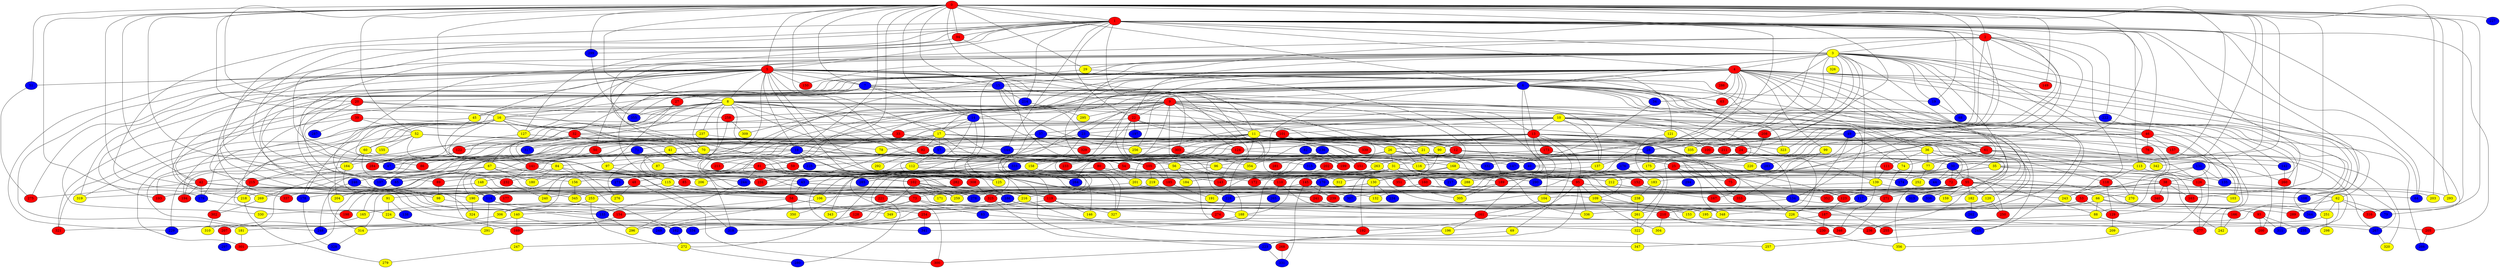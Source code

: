 graph {
0 [style = filled fillcolor = red];
1 [style = filled fillcolor = red];
2 [style = filled fillcolor = red];
3 [style = filled fillcolor = yellow];
4 [style = filled fillcolor = red];
5 [style = filled fillcolor = red];
6 [style = filled fillcolor = blue];
7 [style = filled fillcolor = blue];
8 [style = filled fillcolor = yellow];
9 [style = filled fillcolor = red];
10 [style = filled fillcolor = yellow];
11 [style = filled fillcolor = yellow];
12 [style = filled fillcolor = red];
13 [style = filled fillcolor = red];
14 [style = filled fillcolor = blue];
15 [style = filled fillcolor = blue];
16 [style = filled fillcolor = yellow];
17 [style = filled fillcolor = yellow];
18 [style = filled fillcolor = blue];
19 [style = filled fillcolor = blue];
20 [style = filled fillcolor = red];
21 [style = filled fillcolor = yellow];
22 [style = filled fillcolor = red];
23 [style = filled fillcolor = blue];
24 [style = filled fillcolor = red];
25 [style = filled fillcolor = red];
26 [style = filled fillcolor = yellow];
27 [style = filled fillcolor = red];
28 [style = filled fillcolor = blue];
29 [style = filled fillcolor = yellow];
30 [style = filled fillcolor = blue];
31 [style = filled fillcolor = yellow];
32 [style = filled fillcolor = red];
33 [style = filled fillcolor = red];
34 [style = filled fillcolor = blue];
35 [style = filled fillcolor = yellow];
36 [style = filled fillcolor = yellow];
37 [style = filled fillcolor = blue];
38 [style = filled fillcolor = red];
39 [style = filled fillcolor = red];
40 [style = filled fillcolor = blue];
41 [style = filled fillcolor = yellow];
42 [style = filled fillcolor = red];
43 [style = filled fillcolor = blue];
44 [style = filled fillcolor = blue];
45 [style = filled fillcolor = yellow];
46 [style = filled fillcolor = red];
47 [style = filled fillcolor = blue];
48 [style = filled fillcolor = red];
49 [style = filled fillcolor = blue];
50 [style = filled fillcolor = red];
51 [style = filled fillcolor = blue];
52 [style = filled fillcolor = yellow];
53 [style = filled fillcolor = red];
54 [style = filled fillcolor = red];
55 [style = filled fillcolor = red];
56 [style = filled fillcolor = yellow];
57 [style = filled fillcolor = blue];
58 [style = filled fillcolor = red];
59 [style = filled fillcolor = red];
60 [style = filled fillcolor = yellow];
61 [style = filled fillcolor = red];
62 [style = filled fillcolor = yellow];
63 [style = filled fillcolor = red];
64 [style = filled fillcolor = blue];
65 [style = filled fillcolor = blue];
66 [style = filled fillcolor = yellow];
67 [style = filled fillcolor = yellow];
68 [style = filled fillcolor = blue];
69 [style = filled fillcolor = yellow];
70 [style = filled fillcolor = yellow];
71 [style = filled fillcolor = blue];
72 [style = filled fillcolor = red];
73 [style = filled fillcolor = red];
74 [style = filled fillcolor = yellow];
75 [style = filled fillcolor = red];
76 [style = filled fillcolor = red];
77 [style = filled fillcolor = yellow];
78 [style = filled fillcolor = yellow];
79 [style = filled fillcolor = blue];
80 [style = filled fillcolor = red];
81 [style = filled fillcolor = red];
82 [style = filled fillcolor = blue];
83 [style = filled fillcolor = blue];
84 [style = filled fillcolor = yellow];
85 [style = filled fillcolor = red];
86 [style = filled fillcolor = red];
87 [style = filled fillcolor = yellow];
88 [style = filled fillcolor = yellow];
89 [style = filled fillcolor = red];
90 [style = filled fillcolor = yellow];
91 [style = filled fillcolor = yellow];
92 [style = filled fillcolor = red];
93 [style = filled fillcolor = red];
94 [style = filled fillcolor = red];
95 [style = filled fillcolor = red];
96 [style = filled fillcolor = yellow];
97 [style = filled fillcolor = yellow];
98 [style = filled fillcolor = yellow];
99 [style = filled fillcolor = yellow];
100 [style = filled fillcolor = red];
101 [style = filled fillcolor = red];
102 [style = filled fillcolor = red];
103 [style = filled fillcolor = yellow];
104 [style = filled fillcolor = yellow];
105 [style = filled fillcolor = red];
106 [style = filled fillcolor = yellow];
107 [style = filled fillcolor = blue];
108 [style = filled fillcolor = blue];
109 [style = filled fillcolor = yellow];
110 [style = filled fillcolor = red];
111 [style = filled fillcolor = red];
112 [style = filled fillcolor = yellow];
113 [style = filled fillcolor = yellow];
114 [style = filled fillcolor = blue];
115 [style = filled fillcolor = yellow];
116 [style = filled fillcolor = yellow];
117 [style = filled fillcolor = blue];
118 [style = filled fillcolor = red];
119 [style = filled fillcolor = red];
120 [style = filled fillcolor = yellow];
121 [style = filled fillcolor = yellow];
122 [style = filled fillcolor = red];
123 [style = filled fillcolor = red];
124 [style = filled fillcolor = red];
125 [style = filled fillcolor = yellow];
126 [style = filled fillcolor = red];
127 [style = filled fillcolor = yellow];
128 [style = filled fillcolor = red];
129 [style = filled fillcolor = red];
130 [style = filled fillcolor = yellow];
131 [style = filled fillcolor = blue];
132 [style = filled fillcolor = yellow];
133 [style = filled fillcolor = blue];
134 [style = filled fillcolor = blue];
135 [style = filled fillcolor = blue];
136 [style = filled fillcolor = blue];
137 [style = filled fillcolor = yellow];
138 [style = filled fillcolor = blue];
139 [style = filled fillcolor = yellow];
140 [style = filled fillcolor = yellow];
141 [style = filled fillcolor = red];
142 [style = filled fillcolor = blue];
143 [style = filled fillcolor = red];
144 [style = filled fillcolor = blue];
145 [style = filled fillcolor = red];
146 [style = filled fillcolor = yellow];
147 [style = filled fillcolor = blue];
148 [style = filled fillcolor = yellow];
149 [style = filled fillcolor = red];
150 [style = filled fillcolor = red];
151 [style = filled fillcolor = red];
152 [style = filled fillcolor = red];
153 [style = filled fillcolor = yellow];
154 [style = filled fillcolor = red];
155 [style = filled fillcolor = yellow];
156 [style = filled fillcolor = yellow];
157 [style = filled fillcolor = red];
158 [style = filled fillcolor = yellow];
159 [style = filled fillcolor = yellow];
160 [style = filled fillcolor = red];
161 [style = filled fillcolor = red];
162 [style = filled fillcolor = blue];
163 [style = filled fillcolor = red];
164 [style = filled fillcolor = yellow];
165 [style = filled fillcolor = yellow];
166 [style = filled fillcolor = red];
167 [style = filled fillcolor = red];
168 [style = filled fillcolor = yellow];
169 [style = filled fillcolor = red];
170 [style = filled fillcolor = blue];
171 [style = filled fillcolor = yellow];
172 [style = filled fillcolor = red];
173 [style = filled fillcolor = red];
174 [style = filled fillcolor = blue];
175 [style = filled fillcolor = yellow];
176 [style = filled fillcolor = blue];
177 [style = filled fillcolor = red];
178 [style = filled fillcolor = blue];
179 [style = filled fillcolor = blue];
180 [style = filled fillcolor = yellow];
181 [style = filled fillcolor = yellow];
182 [style = filled fillcolor = yellow];
183 [style = filled fillcolor = yellow];
184 [style = filled fillcolor = yellow];
185 [style = filled fillcolor = red];
186 [style = filled fillcolor = blue];
187 [style = filled fillcolor = red];
188 [style = filled fillcolor = yellow];
189 [style = filled fillcolor = red];
190 [style = filled fillcolor = yellow];
191 [style = filled fillcolor = yellow];
192 [style = filled fillcolor = red];
193 [style = filled fillcolor = red];
194 [style = filled fillcolor = red];
195 [style = filled fillcolor = yellow];
196 [style = filled fillcolor = yellow];
197 [style = filled fillcolor = blue];
198 [style = filled fillcolor = red];
199 [style = filled fillcolor = red];
200 [style = filled fillcolor = red];
201 [style = filled fillcolor = yellow];
202 [style = filled fillcolor = red];
203 [style = filled fillcolor = yellow];
204 [style = filled fillcolor = yellow];
205 [style = filled fillcolor = red];
206 [style = filled fillcolor = yellow];
207 [style = filled fillcolor = red];
208 [style = filled fillcolor = red];
209 [style = filled fillcolor = yellow];
210 [style = filled fillcolor = red];
211 [style = filled fillcolor = red];
212 [style = filled fillcolor = yellow];
213 [style = filled fillcolor = red];
214 [style = filled fillcolor = blue];
215 [style = filled fillcolor = red];
216 [style = filled fillcolor = yellow];
217 [style = filled fillcolor = blue];
218 [style = filled fillcolor = yellow];
219 [style = filled fillcolor = yellow];
220 [style = filled fillcolor = yellow];
221 [style = filled fillcolor = red];
222 [style = filled fillcolor = blue];
223 [style = filled fillcolor = blue];
224 [style = filled fillcolor = yellow];
225 [style = filled fillcolor = blue];
226 [style = filled fillcolor = yellow];
227 [style = filled fillcolor = blue];
228 [style = filled fillcolor = blue];
229 [style = filled fillcolor = blue];
230 [style = filled fillcolor = red];
231 [style = filled fillcolor = red];
232 [style = filled fillcolor = red];
233 [style = filled fillcolor = red];
234 [style = filled fillcolor = blue];
235 [style = filled fillcolor = blue];
236 [style = filled fillcolor = red];
237 [style = filled fillcolor = yellow];
238 [style = filled fillcolor = yellow];
239 [style = filled fillcolor = red];
240 [style = filled fillcolor = yellow];
241 [style = filled fillcolor = red];
242 [style = filled fillcolor = yellow];
243 [style = filled fillcolor = yellow];
244 [style = filled fillcolor = blue];
245 [style = filled fillcolor = blue];
246 [style = filled fillcolor = blue];
247 [style = filled fillcolor = yellow];
248 [style = filled fillcolor = blue];
249 [style = filled fillcolor = blue];
250 [style = filled fillcolor = red];
251 [style = filled fillcolor = yellow];
252 [style = filled fillcolor = yellow];
253 [style = filled fillcolor = yellow];
254 [style = filled fillcolor = red];
255 [style = filled fillcolor = red];
256 [style = filled fillcolor = yellow];
257 [style = filled fillcolor = yellow];
258 [style = filled fillcolor = red];
259 [style = filled fillcolor = yellow];
260 [style = filled fillcolor = red];
261 [style = filled fillcolor = yellow];
262 [style = filled fillcolor = blue];
263 [style = filled fillcolor = yellow];
264 [style = filled fillcolor = blue];
265 [style = filled fillcolor = blue];
266 [style = filled fillcolor = blue];
267 [style = filled fillcolor = blue];
268 [style = filled fillcolor = red];
269 [style = filled fillcolor = yellow];
270 [style = filled fillcolor = yellow];
271 [style = filled fillcolor = red];
272 [style = filled fillcolor = yellow];
273 [style = filled fillcolor = blue];
274 [style = filled fillcolor = red];
275 [style = filled fillcolor = red];
276 [style = filled fillcolor = yellow];
277 [style = filled fillcolor = red];
278 [style = filled fillcolor = blue];
279 [style = filled fillcolor = yellow];
280 [style = filled fillcolor = blue];
281 [style = filled fillcolor = red];
282 [style = filled fillcolor = red];
283 [style = filled fillcolor = blue];
284 [style = filled fillcolor = red];
285 [style = filled fillcolor = blue];
286 [style = filled fillcolor = red];
287 [style = filled fillcolor = blue];
288 [style = filled fillcolor = yellow];
289 [style = filled fillcolor = red];
290 [style = filled fillcolor = blue];
291 [style = filled fillcolor = yellow];
292 [style = filled fillcolor = yellow];
293 [style = filled fillcolor = yellow];
294 [style = filled fillcolor = blue];
295 [style = filled fillcolor = yellow];
296 [style = filled fillcolor = yellow];
297 [style = filled fillcolor = blue];
298 [style = filled fillcolor = yellow];
299 [style = filled fillcolor = blue];
300 [style = filled fillcolor = red];
301 [style = filled fillcolor = red];
302 [style = filled fillcolor = red];
303 [style = filled fillcolor = red];
304 [style = filled fillcolor = yellow];
305 [style = filled fillcolor = yellow];
306 [style = filled fillcolor = yellow];
307 [style = filled fillcolor = blue];
308 [style = filled fillcolor = red];
309 [style = filled fillcolor = yellow];
310 [style = filled fillcolor = yellow];
311 [style = filled fillcolor = blue];
312 [style = filled fillcolor = yellow];
313 [style = filled fillcolor = blue];
314 [style = filled fillcolor = yellow];
315 [style = filled fillcolor = blue];
316 [style = filled fillcolor = red];
317 [style = filled fillcolor = blue];
318 [style = filled fillcolor = blue];
319 [style = filled fillcolor = yellow];
320 [style = filled fillcolor = yellow];
321 [style = filled fillcolor = red];
322 [style = filled fillcolor = yellow];
323 [style = filled fillcolor = yellow];
324 [style = filled fillcolor = yellow];
325 [style = filled fillcolor = red];
326 [style = filled fillcolor = yellow];
327 [style = filled fillcolor = yellow];
328 [style = filled fillcolor = blue];
329 [style = filled fillcolor = red];
330 [style = filled fillcolor = yellow];
331 [style = filled fillcolor = blue];
332 [style = filled fillcolor = blue];
333 [style = filled fillcolor = blue];
334 [style = filled fillcolor = blue];
335 [style = filled fillcolor = yellow];
336 [style = filled fillcolor = yellow];
337 [style = filled fillcolor = red];
338 [style = filled fillcolor = blue];
339 [style = filled fillcolor = red];
340 [style = filled fillcolor = red];
341 [style = filled fillcolor = blue];
342 [style = filled fillcolor = yellow];
343 [style = filled fillcolor = yellow];
344 [style = filled fillcolor = blue];
345 [style = filled fillcolor = yellow];
346 [style = filled fillcolor = red];
347 [style = filled fillcolor = yellow];
348 [style = filled fillcolor = yellow];
349 [style = filled fillcolor = yellow];
350 [style = filled fillcolor = yellow];
351 [style = filled fillcolor = red];
352 [style = filled fillcolor = red];
353 [style = filled fillcolor = red];
354 [style = filled fillcolor = yellow];
355 [style = filled fillcolor = blue];
356 [style = filled fillcolor = yellow];
0 -- 7;
0 -- 8;
0 -- 14;
0 -- 15;
0 -- 16;
0 -- 17;
0 -- 18;
0 -- 20;
0 -- 24;
0 -- 29;
0 -- 30;
0 -- 35;
0 -- 42;
0 -- 43;
0 -- 51;
0 -- 52;
0 -- 6;
0 -- 5;
0 -- 2;
0 -- 1;
0 -- 66;
0 -- 73;
0 -- 79;
0 -- 81;
0 -- 94;
0 -- 105;
0 -- 140;
0 -- 149;
0 -- 174;
0 -- 179;
0 -- 203;
0 -- 227;
0 -- 289;
0 -- 290;
0 -- 293;
0 -- 299;
0 -- 332;
0 -- 342;
1 -- 2;
1 -- 3;
1 -- 4;
1 -- 5;
1 -- 11;
1 -- 19;
1 -- 22;
1 -- 25;
1 -- 38;
1 -- 46;
1 -- 59;
1 -- 64;
1 -- 94;
1 -- 98;
1 -- 100;
1 -- 107;
1 -- 113;
1 -- 127;
1 -- 144;
1 -- 166;
1 -- 205;
1 -- 212;
1 -- 214;
1 -- 244;
1 -- 249;
1 -- 253;
1 -- 316;
2 -- 3;
2 -- 28;
2 -- 40;
2 -- 49;
2 -- 54;
2 -- 70;
2 -- 139;
2 -- 183;
2 -- 222;
2 -- 243;
2 -- 323;
3 -- 4;
3 -- 6;
3 -- 10;
3 -- 15;
3 -- 19;
3 -- 22;
3 -- 28;
3 -- 29;
3 -- 45;
3 -- 46;
3 -- 47;
3 -- 55;
3 -- 68;
3 -- 106;
3 -- 108;
3 -- 117;
3 -- 150;
3 -- 163;
3 -- 190;
3 -- 208;
3 -- 211;
3 -- 245;
3 -- 264;
3 -- 271;
3 -- 326;
3 -- 335;
3 -- 344;
4 -- 6;
4 -- 7;
4 -- 34;
4 -- 36;
4 -- 44;
4 -- 61;
4 -- 62;
4 -- 63;
4 -- 64;
4 -- 88;
4 -- 89;
4 -- 97;
4 -- 98;
4 -- 99;
4 -- 102;
4 -- 108;
4 -- 120;
4 -- 132;
4 -- 146;
4 -- 147;
4 -- 149;
4 -- 185;
4 -- 195;
4 -- 215;
4 -- 218;
4 -- 256;
4 -- 258;
4 -- 269;
4 -- 286;
5 -- 7;
5 -- 8;
5 -- 15;
5 -- 18;
5 -- 26;
5 -- 46;
5 -- 49;
5 -- 50;
5 -- 51;
5 -- 54;
5 -- 85;
5 -- 121;
5 -- 127;
5 -- 133;
5 -- 134;
5 -- 150;
5 -- 168;
5 -- 181;
5 -- 188;
5 -- 193;
5 -- 223;
5 -- 229;
5 -- 232;
5 -- 259;
5 -- 275;
5 -- 303;
5 -- 319;
5 -- 325;
5 -- 330;
6 -- 8;
6 -- 9;
6 -- 13;
6 -- 16;
6 -- 17;
6 -- 19;
6 -- 23;
6 -- 27;
6 -- 34;
6 -- 63;
6 -- 70;
6 -- 81;
6 -- 142;
6 -- 153;
6 -- 200;
6 -- 228;
6 -- 239;
6 -- 242;
6 -- 245;
6 -- 260;
6 -- 309;
6 -- 318;
6 -- 323;
7 -- 9;
7 -- 13;
7 -- 14;
7 -- 20;
7 -- 27;
7 -- 32;
7 -- 329;
7 -- 355;
8 -- 10;
8 -- 12;
8 -- 16;
8 -- 18;
8 -- 33;
8 -- 60;
8 -- 67;
8 -- 103;
8 -- 105;
8 -- 110;
8 -- 122;
8 -- 144;
8 -- 171;
8 -- 237;
8 -- 263;
8 -- 317;
8 -- 321;
8 -- 337;
8 -- 355;
9 -- 11;
9 -- 12;
9 -- 14;
9 -- 22;
9 -- 32;
9 -- 45;
9 -- 47;
9 -- 61;
9 -- 104;
9 -- 124;
9 -- 125;
9 -- 137;
9 -- 151;
9 -- 184;
9 -- 187;
9 -- 222;
9 -- 231;
9 -- 233;
9 -- 295;
9 -- 312;
10 -- 11;
10 -- 13;
10 -- 23;
10 -- 24;
10 -- 33;
10 -- 37;
10 -- 76;
10 -- 100;
10 -- 101;
10 -- 121;
10 -- 137;
10 -- 174;
10 -- 208;
10 -- 277;
10 -- 284;
10 -- 325;
11 -- 12;
11 -- 21;
11 -- 50;
11 -- 56;
11 -- 61;
11 -- 90;
11 -- 143;
11 -- 144;
11 -- 167;
11 -- 236;
11 -- 256;
11 -- 267;
11 -- 300;
11 -- 303;
11 -- 329;
12 -- 30;
12 -- 31;
12 -- 35;
12 -- 233;
12 -- 260;
12 -- 263;
12 -- 264;
12 -- 288;
13 -- 26;
13 -- 41;
13 -- 57;
13 -- 69;
13 -- 75;
13 -- 90;
13 -- 95;
13 -- 106;
13 -- 112;
13 -- 118;
13 -- 126;
13 -- 157;
13 -- 161;
13 -- 163;
13 -- 173;
13 -- 182;
13 -- 194;
13 -- 211;
13 -- 320;
13 -- 327;
13 -- 343;
13 -- 354;
14 -- 17;
14 -- 33;
14 -- 112;
14 -- 119;
14 -- 139;
15 -- 23;
15 -- 45;
15 -- 86;
15 -- 175;
15 -- 214;
15 -- 256;
16 -- 32;
16 -- 60;
16 -- 72;
16 -- 115;
16 -- 127;
16 -- 143;
16 -- 178;
16 -- 194;
16 -- 204;
16 -- 224;
16 -- 228;
16 -- 319;
17 -- 21;
17 -- 24;
17 -- 28;
17 -- 43;
17 -- 53;
17 -- 57;
17 -- 65;
17 -- 71;
17 -- 92;
17 -- 100;
17 -- 122;
17 -- 124;
17 -- 134;
17 -- 178;
17 -- 199;
17 -- 221;
17 -- 229;
17 -- 314;
17 -- 317;
17 -- 335;
18 -- 31;
18 -- 47;
18 -- 86;
18 -- 96;
18 -- 164;
18 -- 213;
18 -- 216;
18 -- 225;
18 -- 307;
18 -- 332;
19 -- 68;
20 -- 39;
20 -- 42;
20 -- 78;
20 -- 84;
20 -- 258;
21 -- 25;
21 -- 59;
21 -- 142;
21 -- 283;
21 -- 285;
22 -- 56;
22 -- 101;
22 -- 158;
22 -- 169;
22 -- 197;
22 -- 307;
23 -- 58;
23 -- 78;
23 -- 92;
23 -- 116;
23 -- 278;
23 -- 323;
23 -- 339;
24 -- 176;
24 -- 226;
25 -- 44;
25 -- 75;
25 -- 130;
25 -- 133;
25 -- 294;
25 -- 312;
25 -- 348;
26 -- 31;
26 -- 40;
26 -- 109;
26 -- 123;
26 -- 147;
26 -- 158;
26 -- 172;
26 -- 191;
26 -- 281;
26 -- 333;
27 -- 97;
27 -- 122;
28 -- 137;
28 -- 175;
29 -- 87;
29 -- 130;
30 -- 43;
30 -- 44;
30 -- 55;
30 -- 72;
30 -- 73;
31 -- 42;
31 -- 48;
31 -- 88;
31 -- 95;
31 -- 102;
31 -- 110;
31 -- 135;
31 -- 145;
31 -- 184;
31 -- 187;
31 -- 188;
31 -- 305;
32 -- 41;
32 -- 107;
32 -- 141;
32 -- 186;
32 -- 226;
32 -- 246;
32 -- 318;
33 -- 193;
33 -- 315;
34 -- 116;
35 -- 38;
35 -- 242;
35 -- 259;
35 -- 351;
36 -- 55;
36 -- 72;
36 -- 77;
36 -- 96;
36 -- 103;
36 -- 111;
36 -- 272;
37 -- 70;
37 -- 151;
37 -- 341;
38 -- 53;
38 -- 62;
38 -- 73;
38 -- 129;
38 -- 163;
38 -- 340;
39 -- 52;
39 -- 56;
39 -- 287;
39 -- 321;
40 -- 143;
40 -- 152;
40 -- 217;
41 -- 81;
41 -- 218;
42 -- 109;
42 -- 114;
42 -- 179;
42 -- 194;
42 -- 275;
43 -- 58;
43 -- 91;
43 -- 132;
43 -- 159;
45 -- 179;
45 -- 276;
46 -- 76;
46 -- 124;
46 -- 135;
46 -- 157;
46 -- 220;
46 -- 266;
47 -- 156;
48 -- 198;
48 -- 276;
48 -- 300;
49 -- 74;
49 -- 90;
49 -- 189;
49 -- 348;
50 -- 97;
50 -- 141;
51 -- 275;
52 -- 57;
52 -- 58;
52 -- 60;
52 -- 119;
52 -- 155;
52 -- 301;
52 -- 336;
53 -- 129;
53 -- 291;
54 -- 126;
54 -- 206;
54 -- 254;
55 -- 64;
55 -- 66;
55 -- 103;
55 -- 104;
55 -- 106;
55 -- 117;
55 -- 120;
55 -- 159;
55 -- 178;
55 -- 182;
55 -- 203;
55 -- 228;
55 -- 269;
55 -- 306;
55 -- 313;
55 -- 338;
55 -- 352;
56 -- 156;
56 -- 172;
56 -- 184;
56 -- 196;
57 -- 112;
57 -- 180;
57 -- 220;
58 -- 154;
58 -- 349;
58 -- 350;
59 -- 65;
59 -- 93;
59 -- 153;
59 -- 232;
60 -- 65;
60 -- 123;
60 -- 164;
61 -- 74;
61 -- 77;
61 -- 267;
61 -- 270;
61 -- 342;
62 -- 79;
62 -- 196;
62 -- 251;
62 -- 311;
62 -- 316;
65 -- 204;
66 -- 88;
66 -- 93;
66 -- 251;
66 -- 261;
66 -- 336;
67 -- 107;
67 -- 180;
67 -- 239;
67 -- 273;
67 -- 310;
69 -- 223;
70 -- 84;
70 -- 114;
70 -- 161;
71 -- 87;
71 -- 204;
72 -- 123;
72 -- 216;
72 -- 356;
73 -- 83;
73 -- 128;
73 -- 140;
73 -- 153;
74 -- 271;
76 -- 270;
77 -- 252;
80 -- 189;
80 -- 201;
80 -- 306;
81 -- 89;
81 -- 125;
81 -- 212;
81 -- 244;
81 -- 282;
81 -- 308;
82 -- 199;
83 -- 192;
84 -- 148;
84 -- 162;
84 -- 180;
84 -- 206;
85 -- 240;
85 -- 322;
87 -- 102;
88 -- 236;
88 -- 267;
89 -- 98;
90 -- 145;
90 -- 225;
90 -- 255;
91 -- 138;
91 -- 224;
92 -- 116;
92 -- 141;
92 -- 269;
92 -- 292;
93 -- 200;
93 -- 235;
93 -- 311;
94 -- 299;
94 -- 351;
95 -- 108;
95 -- 109;
95 -- 192;
95 -- 247;
95 -- 336;
96 -- 174;
96 -- 273;
97 -- 115;
98 -- 154;
99 -- 283;
99 -- 353;
100 -- 105;
100 -- 113;
101 -- 136;
102 -- 134;
102 -- 154;
102 -- 171;
102 -- 241;
102 -- 259;
102 -- 278;
104 -- 161;
105 -- 185;
105 -- 219;
106 -- 296;
109 -- 226;
109 -- 289;
109 -- 304;
110 -- 195;
110 -- 265;
111 -- 139;
111 -- 221;
111 -- 250;
112 -- 114;
112 -- 170;
112 -- 264;
113 -- 118;
113 -- 126;
114 -- 133;
114 -- 210;
114 -- 291;
115 -- 119;
115 -- 165;
115 -- 186;
115 -- 337;
117 -- 210;
118 -- 129;
118 -- 243;
119 -- 146;
119 -- 165;
119 -- 166;
119 -- 188;
120 -- 250;
120 -- 349;
121 -- 261;
122 -- 215;
122 -- 284;
123 -- 187;
124 -- 168;
124 -- 201;
126 -- 293;
126 -- 356;
127 -- 216;
127 -- 284;
128 -- 249;
129 -- 209;
130 -- 132;
130 -- 190;
130 -- 221;
130 -- 234;
131 -- 135;
131 -- 159;
131 -- 172;
131 -- 277;
133 -- 296;
134 -- 254;
134 -- 344;
135 -- 235;
136 -- 151;
136 -- 199;
136 -- 240;
137 -- 288;
139 -- 162;
139 -- 270;
139 -- 346;
140 -- 162;
140 -- 169;
140 -- 229;
141 -- 190;
141 -- 212;
141 -- 232;
141 -- 301;
142 -- 260;
145 -- 239;
145 -- 319;
145 -- 331;
148 -- 177;
148 -- 193;
152 -- 167;
154 -- 169;
156 -- 345;
157 -- 340;
158 -- 327;
160 -- 171;
160 -- 243;
161 -- 181;
161 -- 196;
161 -- 236;
162 -- 272;
164 -- 215;
164 -- 324;
165 -- 207;
166 -- 242;
168 -- 192;
168 -- 238;
168 -- 244;
169 -- 247;
170 -- 241;
170 -- 253;
170 -- 353;
173 -- 315;
173 -- 353;
176 -- 183;
176 -- 189;
178 -- 328;
179 -- 198;
181 -- 301;
182 -- 262;
183 -- 238;
185 -- 191;
186 -- 195;
186 -- 274;
186 -- 343;
187 -- 230;
187 -- 248;
187 -- 277;
188 -- 205;
188 -- 321;
189 -- 305;
189 -- 307;
190 -- 324;
195 -- 245;
196 -- 223;
201 -- 314;
201 -- 352;
202 -- 217;
202 -- 341;
205 -- 266;
207 -- 297;
208 -- 322;
210 -- 230;
210 -- 304;
212 -- 271;
214 -- 295;
215 -- 218;
215 -- 302;
215 -- 334;
216 -- 249;
216 -- 257;
218 -- 279;
219 -- 255;
219 -- 345;
221 -- 280;
222 -- 344;
223 -- 300;
223 -- 331;
224 -- 291;
225 -- 231;
226 -- 346;
228 -- 274;
230 -- 356;
232 -- 240;
237 -- 248;
237 -- 303;
238 -- 261;
241 -- 348;
244 -- 296;
245 -- 257;
246 -- 248;
246 -- 345;
247 -- 279;
251 -- 255;
251 -- 298;
253 -- 272;
253 -- 306;
254 -- 318;
254 -- 334;
254 -- 341;
258 -- 276;
258 -- 309;
260 -- 311;
261 -- 322;
263 -- 285;
263 -- 290;
267 -- 320;
268 -- 331;
269 -- 302;
271 -- 347;
272 -- 280;
299 -- 355;
302 -- 310;
303 -- 354;
306 -- 314;
308 -- 325;
314 -- 328;
322 -- 347;
325 -- 327;
325 -- 330;
325 -- 347;
333 -- 350;
}
